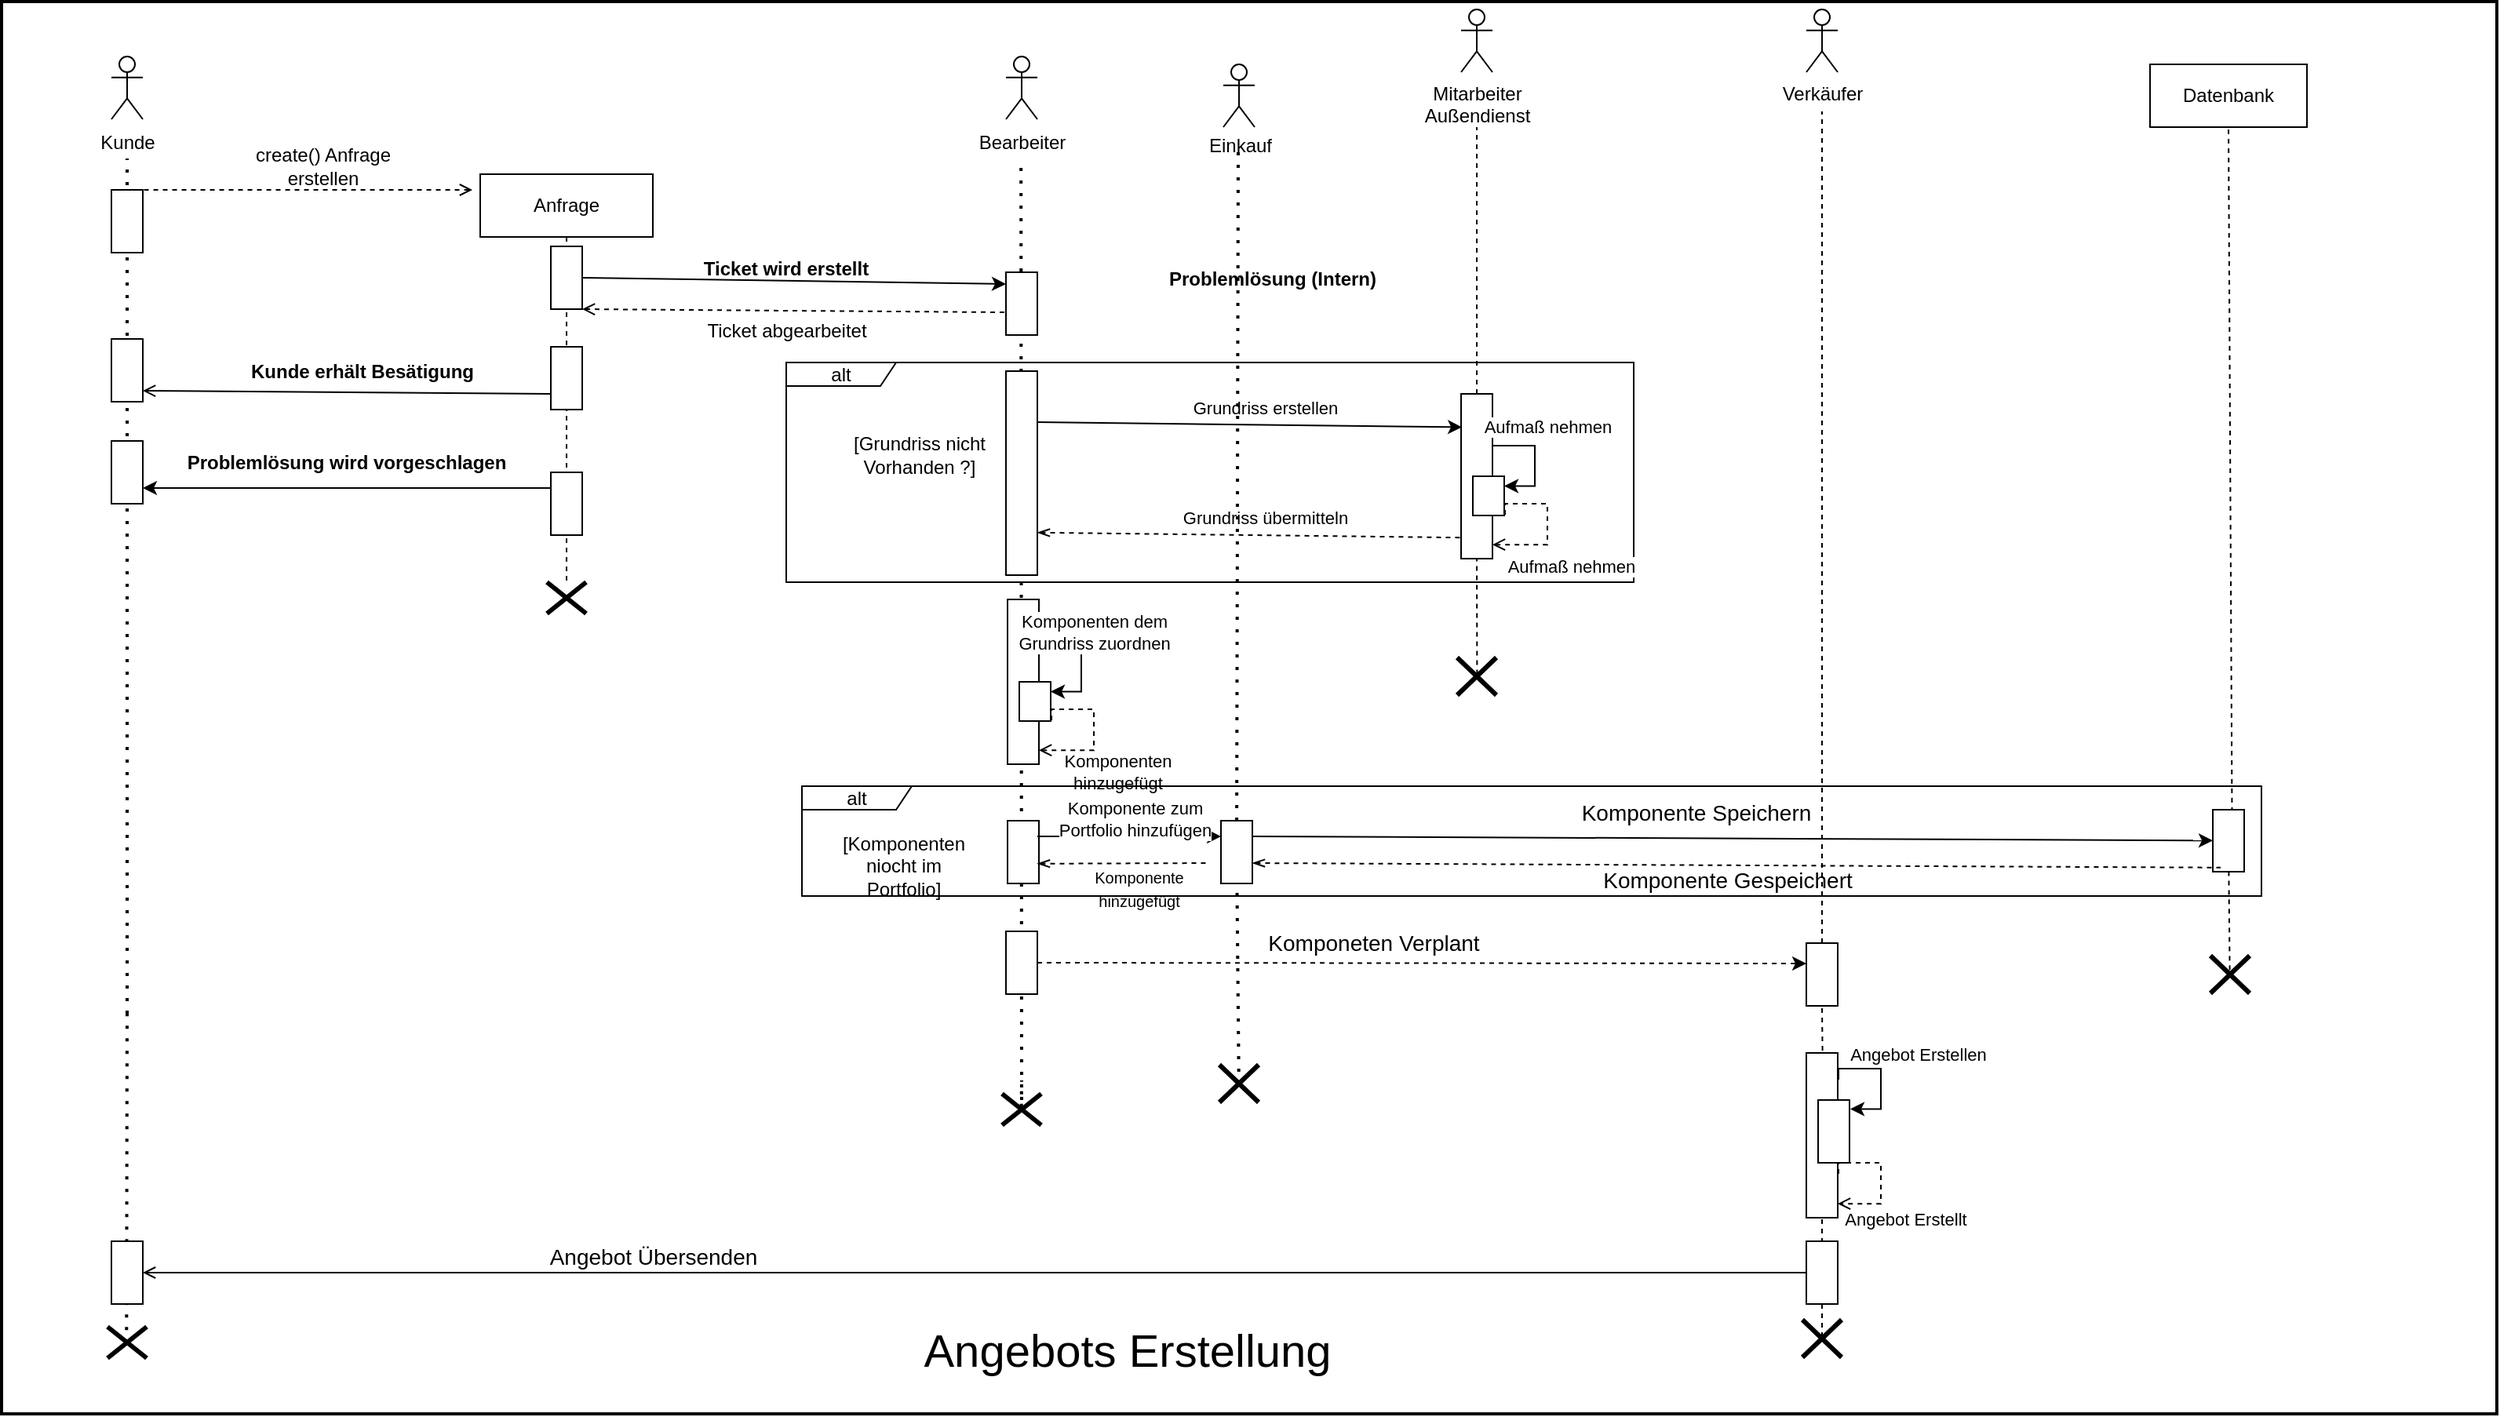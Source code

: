 <mxfile version="17.2.4" type="device"><diagram id="wr0YkZAZCnPxzqh3T25u" name="Seite-1"><mxGraphModel dx="1422" dy="3201" grid="1" gridSize="10" guides="1" tooltips="1" connect="1" arrows="1" fold="1" page="1" pageScale="1" pageWidth="1654" pageHeight="2336" math="0" shadow="0"><root><mxCell id="0"/><mxCell id="1" parent="0"/><mxCell id="-f6rNa9vto1YlidI9Sp3-125" value="" style="rounded=0;whiteSpace=wrap;html=1;fontSize=14;strokeWidth=2;" parent="1" vertex="1"><mxGeometry x="20" width="1590" height="900" as="geometry"/></mxCell><mxCell id="-f6rNa9vto1YlidI9Sp3-41" value="alt" style="shape=umlFrame;whiteSpace=wrap;html=1;width=70;height=15;" parent="1" vertex="1"><mxGeometry x="520" y="230" width="540" height="140" as="geometry"/></mxCell><mxCell id="-f6rNa9vto1YlidI9Sp3-31" value="" style="endArrow=none;dashed=1;html=1;dashPattern=1 3;strokeWidth=2;rounded=0;" parent="1" edge="1"><mxGeometry width="50" height="50" relative="1" as="geometry"><mxPoint x="670" y="700" as="sourcePoint"/><mxPoint x="669.58" y="100" as="targetPoint"/></mxGeometry></mxCell><mxCell id="-f6rNa9vto1YlidI9Sp3-4" value="" style="endArrow=none;dashed=1;html=1;dashPattern=1 3;strokeWidth=2;rounded=0;" parent="1" edge="1"><mxGeometry width="50" height="50" relative="1" as="geometry"><mxPoint x="100" y="645" as="sourcePoint"/><mxPoint x="100" y="100" as="targetPoint"/></mxGeometry></mxCell><mxCell id="dDj2Ysvn2Hclz_suaQed-13" value="Anfrage" style="shape=umlLifeline;perimeter=lifelinePerimeter;whiteSpace=wrap;html=1;container=0;collapsible=0;recursiveResize=0;outlineConnect=0;" parent="1" vertex="1"><mxGeometry x="325" y="110" width="110" height="260" as="geometry"/></mxCell><mxCell id="dDj2Ysvn2Hclz_suaQed-22" value="Ticket wird erstellt " style="text;align=center;fontStyle=1;verticalAlign=middle;spacingLeft=3;spacingRight=3;strokeColor=none;rotatable=0;points=[[0,0.5],[1,0.5]];portConstraint=eastwest;" parent="1" vertex="1"><mxGeometry x="480" y="156.5" width="80" height="26" as="geometry"/></mxCell><mxCell id="KSNLaK2aIfg9NiH7PBLn-9" value="" style="endArrow=open;html=1;rounded=0;exitX=0.75;exitY=1;exitDx=0;exitDy=0;endFill=0;" parent="1" source="KSNLaK2aIfg9NiH7PBLn-2" edge="1"><mxGeometry width="50" height="50" relative="1" as="geometry"><mxPoint x="379.5" y="248" as="sourcePoint"/><mxPoint x="110" y="248" as="targetPoint"/></mxGeometry></mxCell><mxCell id="KSNLaK2aIfg9NiH7PBLn-10" value="Kunde erhält Besätigung" style="text;align=center;fontStyle=1;verticalAlign=middle;spacingLeft=3;spacingRight=3;strokeColor=none;rotatable=0;points=[[0,0.5],[1,0.5]];portConstraint=eastwest;" parent="1" vertex="1"><mxGeometry x="210" y="222" width="80" height="26" as="geometry"/></mxCell><mxCell id="KSNLaK2aIfg9NiH7PBLn-35" value="Problemlösung wird vorgeschlagen" style="text;align=center;fontStyle=1;verticalAlign=middle;spacingLeft=3;spacingRight=3;strokeColor=none;rotatable=0;points=[[0,0.5],[1,0.5]];portConstraint=eastwest;" parent="1" vertex="1"><mxGeometry x="200" y="280" width="80" height="26" as="geometry"/></mxCell><mxCell id="KSNLaK2aIfg9NiH7PBLn-72" value="" style="endArrow=none;dashed=1;html=1;rounded=0;entryX=0.5;entryY=1;entryDx=0;entryDy=0;startArrow=none;" parent="1" source="KSNLaK2aIfg9NiH7PBLn-74" edge="1"><mxGeometry width="50" height="50" relative="1" as="geometry"><mxPoint x="960" y="600" as="sourcePoint"/><mxPoint x="960" y="80" as="targetPoint"/></mxGeometry></mxCell><mxCell id="KSNLaK2aIfg9NiH7PBLn-73" value="" style="endArrow=classic;html=1;rounded=0;exitX=0.25;exitY=0;exitDx=0;exitDy=0;entryX=0.202;entryY=0.971;entryDx=0;entryDy=0;entryPerimeter=0;" parent="1" source="KSNLaK2aIfg9NiH7PBLn-15" target="KSNLaK2aIfg9NiH7PBLn-74" edge="1"><mxGeometry width="50" height="50" relative="1" as="geometry"><mxPoint x="670" y="292.5" as="sourcePoint"/><mxPoint x="940" y="280" as="targetPoint"/></mxGeometry></mxCell><mxCell id="-f6rNa9vto1YlidI9Sp3-42" value="Grundriss erstellen" style="edgeLabel;html=1;align=center;verticalAlign=middle;resizable=0;points=[];" parent="KSNLaK2aIfg9NiH7PBLn-73" vertex="1" connectable="0"><mxGeometry x="0.075" y="-3" relative="1" as="geometry"><mxPoint x="-1" y="-14" as="offset"/></mxGeometry></mxCell><mxCell id="KSNLaK2aIfg9NiH7PBLn-80" value="" style="endArrow=none;dashed=1;html=1;rounded=0;exitX=0.492;exitY=0.383;exitDx=0;exitDy=0;exitPerimeter=0;startArrow=none;" parent="1" source="KSNLaK2aIfg9NiH7PBLn-95" edge="1"><mxGeometry width="50" height="50" relative="1" as="geometry"><mxPoint x="1439" y="600" as="sourcePoint"/><mxPoint x="1439" y="80" as="targetPoint"/></mxGeometry></mxCell><mxCell id="KSNLaK2aIfg9NiH7PBLn-81" value="" style="rounded=0;whiteSpace=wrap;html=1;" parent="1" vertex="1"><mxGeometry x="1389" y="40" width="100" height="40" as="geometry"/></mxCell><mxCell id="KSNLaK2aIfg9NiH7PBLn-82" value="Datenbank" style="text;html=1;strokeColor=none;fillColor=none;align=center;verticalAlign=middle;whiteSpace=wrap;rounded=0;" parent="1" vertex="1"><mxGeometry x="1409" y="45" width="60" height="30" as="geometry"/></mxCell><mxCell id="KSNLaK2aIfg9NiH7PBLn-84" value="" style="endArrow=none;dashed=1;html=1;rounded=0;exitX=0.508;exitY=0.45;exitDx=0;exitDy=0;exitPerimeter=0;entryX=1;entryY=0.5;entryDx=0;entryDy=0;" parent="1" source="-f6rNa9vto1YlidI9Sp3-13" target="KSNLaK2aIfg9NiH7PBLn-74" edge="1"><mxGeometry width="50" height="50" relative="1" as="geometry"><mxPoint x="960" y="600" as="sourcePoint"/><mxPoint x="960" y="355" as="targetPoint"/></mxGeometry></mxCell><mxCell id="KSNLaK2aIfg9NiH7PBLn-110" value="[Grundriss nicht Vorhanden ?]" style="text;html=1;strokeColor=none;fillColor=none;align=center;verticalAlign=middle;whiteSpace=wrap;rounded=0;" parent="1" vertex="1"><mxGeometry x="560" y="278" width="90" height="22" as="geometry"/></mxCell><mxCell id="dDj2Ysvn2Hclz_suaQed-23" value="" style="html=1;rotation=90;" parent="1" vertex="1"><mxGeometry x="80" y="130" width="40" height="20" as="geometry"/></mxCell><mxCell id="KSNLaK2aIfg9NiH7PBLn-12" value="" style="html=1;rotation=90;" parent="1" vertex="1"><mxGeometry x="80" y="225" width="40" height="20" as="geometry"/></mxCell><mxCell id="KSNLaK2aIfg9NiH7PBLn-25" value="" style="html=1;rotation=90;" parent="1" vertex="1"><mxGeometry x="80" y="290" width="40" height="20" as="geometry"/></mxCell><mxCell id="KSNLaK2aIfg9NiH7PBLn-34" value="" style="endArrow=classic;html=1;rounded=0;" parent="1" edge="1"><mxGeometry width="50" height="50" relative="1" as="geometry"><mxPoint x="370" y="310" as="sourcePoint"/><mxPoint x="110" y="310" as="targetPoint"/></mxGeometry></mxCell><mxCell id="-f6rNa9vto1YlidI9Sp3-1" value="" style="shape=umlActor;verticalLabelPosition=bottom;verticalAlign=top;html=1;outlineConnect=0;" parent="1" vertex="1"><mxGeometry x="90" y="35" width="20" height="40" as="geometry"/></mxCell><mxCell id="-f6rNa9vto1YlidI9Sp3-7" value="Kunde" style="text;html=1;align=center;verticalAlign=middle;resizable=0;points=[];autosize=1;strokeColor=none;fillColor=none;" parent="1" vertex="1"><mxGeometry x="75" y="80" width="50" height="20" as="geometry"/></mxCell><mxCell id="-f6rNa9vto1YlidI9Sp3-10" value="" style="shape=umlDestroy;whiteSpace=wrap;html=1;strokeWidth=3;" parent="1" vertex="1"><mxGeometry x="87.5" y="844.5" width="25" height="20" as="geometry"/></mxCell><mxCell id="-f6rNa9vto1YlidI9Sp3-11" value="" style="shape=umlDestroy;whiteSpace=wrap;html=1;strokeWidth=3;" parent="1" vertex="1"><mxGeometry x="367.5" y="370" width="25" height="20" as="geometry"/></mxCell><mxCell id="-f6rNa9vto1YlidI9Sp3-12" value="" style="shape=umlDestroy;whiteSpace=wrap;html=1;strokeWidth=3;" parent="1" vertex="1"><mxGeometry x="657.5" y="696" width="25" height="20" as="geometry"/></mxCell><mxCell id="-f6rNa9vto1YlidI9Sp3-13" value="" style="shape=umlDestroy;whiteSpace=wrap;html=1;strokeWidth=3;" parent="1" vertex="1"><mxGeometry x="947.5" y="418" width="25" height="24" as="geometry"/></mxCell><mxCell id="-f6rNa9vto1YlidI9Sp3-16" value="" style="endArrow=none;dashed=1;html=1;dashPattern=1 3;strokeWidth=2;rounded=0;entryX=1;entryY=0.5;entryDx=0;entryDy=0;exitX=0.492;exitY=0.42;exitDx=0;exitDy=0;exitPerimeter=0;" parent="1" source="-f6rNa9vto1YlidI9Sp3-12" edge="1"><mxGeometry width="50" height="50" relative="1" as="geometry"><mxPoint x="750" y="720" as="sourcePoint"/><mxPoint x="670" y="687.5" as="targetPoint"/></mxGeometry></mxCell><mxCell id="-f6rNa9vto1YlidI9Sp3-19" value="" style="endArrow=none;dashed=1;html=1;dashPattern=1 3;strokeWidth=2;rounded=0;exitX=0.485;exitY=0.508;exitDx=0;exitDy=0;exitPerimeter=0;" parent="1" source="-f6rNa9vto1YlidI9Sp3-10" edge="1"><mxGeometry width="50" height="50" relative="1" as="geometry"><mxPoint x="100" y="790" as="sourcePoint"/><mxPoint x="100" y="640" as="targetPoint"/></mxGeometry></mxCell><mxCell id="-f6rNa9vto1YlidI9Sp3-21" value="" style="shape=umlDestroy;whiteSpace=wrap;html=1;strokeWidth=3;" parent="1" vertex="1"><mxGeometry x="1427.5" y="608" width="25" height="24" as="geometry"/></mxCell><mxCell id="dDj2Ysvn2Hclz_suaQed-24" value="" style="html=1;rotation=90;" parent="1" vertex="1"><mxGeometry x="360" y="166" width="40" height="20" as="geometry"/></mxCell><mxCell id="KSNLaK2aIfg9NiH7PBLn-2" value="" style="html=1;rotation=90;" parent="1" vertex="1"><mxGeometry x="360" y="230" width="40" height="20" as="geometry"/></mxCell><mxCell id="KSNLaK2aIfg9NiH7PBLn-18" value="" style="html=1;rotation=90;" parent="1" vertex="1"><mxGeometry x="360" y="310" width="40" height="20" as="geometry"/></mxCell><mxCell id="-f6rNa9vto1YlidI9Sp3-24" value="" style="endArrow=none;html=1;rounded=0;startArrow=open;startFill=0;endFill=0;dashed=1;entryX=0;entryY=0;entryDx=0;entryDy=0;" parent="1" target="dDj2Ysvn2Hclz_suaQed-23" edge="1"><mxGeometry width="50" height="50" relative="1" as="geometry"><mxPoint x="320" y="120" as="sourcePoint"/><mxPoint x="80" y="110" as="targetPoint"/></mxGeometry></mxCell><mxCell id="-f6rNa9vto1YlidI9Sp3-27" value="create() Anfrage erstellen" style="text;html=1;strokeColor=none;fillColor=none;align=center;verticalAlign=middle;whiteSpace=wrap;rounded=0;" parent="1" vertex="1"><mxGeometry x="160" y="90" width="130" height="30" as="geometry"/></mxCell><mxCell id="-f6rNa9vto1YlidI9Sp3-28" value="" style="shape=umlActor;verticalLabelPosition=bottom;verticalAlign=top;html=1;outlineConnect=0;" parent="1" vertex="1"><mxGeometry x="660" y="35" width="20" height="40" as="geometry"/></mxCell><mxCell id="KSNLaK2aIfg9NiH7PBLn-14" value="" style="html=1;rotation=90;" parent="1" vertex="1"><mxGeometry x="650" y="182.5" width="40" height="20" as="geometry"/></mxCell><mxCell id="KSNLaK2aIfg9NiH7PBLn-15" value="" style="html=1;rotation=90;" parent="1" vertex="1"><mxGeometry x="605" y="290.5" width="130" height="20" as="geometry"/></mxCell><mxCell id="KSNLaK2aIfg9NiH7PBLn-20" value="Problemlösung (Intern) " style="text;align=center;fontStyle=1;verticalAlign=middle;spacingLeft=3;spacingRight=3;strokeColor=none;rotatable=0;points=[[0,0.5],[1,0.5]];portConstraint=eastwest;" parent="1" vertex="1"><mxGeometry x="790" y="163" width="80" height="26" as="geometry"/></mxCell><mxCell id="KSNLaK2aIfg9NiH7PBLn-47" value="" style="html=1;rotation=90;" parent="1" vertex="1"><mxGeometry x="650" y="602.5" width="40" height="20" as="geometry"/></mxCell><mxCell id="-f6rNa9vto1YlidI9Sp3-32" value="Bearbeiter" style="text;html=1;align=center;verticalAlign=middle;resizable=0;points=[];autosize=1;strokeColor=none;fillColor=none;" parent="1" vertex="1"><mxGeometry x="635" y="80" width="70" height="20" as="geometry"/></mxCell><mxCell id="-f6rNa9vto1YlidI9Sp3-33" value="" style="endArrow=open;html=1;rounded=0;startArrow=none;startFill=0;endFill=0;dashed=1;entryX=1;entryY=0;entryDx=0;entryDy=0;exitX=0.638;exitY=1.05;exitDx=0;exitDy=0;exitPerimeter=0;" parent="1" source="KSNLaK2aIfg9NiH7PBLn-14" target="dDj2Ysvn2Hclz_suaQed-24" edge="1"><mxGeometry width="50" height="50" relative="1" as="geometry"><mxPoint x="330" y="130" as="sourcePoint"/><mxPoint x="120.0" y="130.0" as="targetPoint"/></mxGeometry></mxCell><mxCell id="-f6rNa9vto1YlidI9Sp3-34" value="" style="endArrow=classic;html=1;rounded=0;exitX=0.5;exitY=0;exitDx=0;exitDy=0;entryX=0.188;entryY=1;entryDx=0;entryDy=0;entryPerimeter=0;" parent="1" source="dDj2Ysvn2Hclz_suaQed-24" target="KSNLaK2aIfg9NiH7PBLn-14" edge="1"><mxGeometry width="50" height="50" relative="1" as="geometry"><mxPoint x="560" y="200" as="sourcePoint"/><mxPoint x="610" y="150" as="targetPoint"/></mxGeometry></mxCell><mxCell id="-f6rNa9vto1YlidI9Sp3-36" value="Ticket abgearbeitet&lt;br&gt;" style="text;html=1;align=center;verticalAlign=middle;resizable=0;points=[];autosize=1;strokeColor=none;fillColor=none;" parent="1" vertex="1"><mxGeometry x="460" y="200" width="120" height="20" as="geometry"/></mxCell><mxCell id="KSNLaK2aIfg9NiH7PBLn-74" value="" style="html=1;rotation=90;" parent="1" vertex="1"><mxGeometry x="907.5" y="292.5" width="105" height="20" as="geometry"/></mxCell><mxCell id="-f6rNa9vto1YlidI9Sp3-45" value="Mitarbeiter&lt;br&gt;Außendienst" style="shape=umlActor;verticalLabelPosition=bottom;verticalAlign=top;html=1;outlineConnect=0;" parent="1" vertex="1"><mxGeometry x="950" y="5" width="20" height="40" as="geometry"/></mxCell><mxCell id="-f6rNa9vto1YlidI9Sp3-51" value="" style="edgeStyle=orthogonalEdgeStyle;rounded=0;orthogonalLoop=1;jettySize=auto;html=1;startArrow=none;startFill=0;endArrow=classic;endFill=1;entryX=0.25;entryY=0;entryDx=0;entryDy=0;" parent="1" target="-f6rNa9vto1YlidI9Sp3-49" edge="1"><mxGeometry relative="1" as="geometry"><mxPoint x="970" y="290" as="sourcePoint"/><Array as="points"><mxPoint x="970" y="283"/><mxPoint x="997" y="283"/><mxPoint x="997" y="309"/></Array></mxGeometry></mxCell><mxCell id="-f6rNa9vto1YlidI9Sp3-52" value="Aufmaß nehmen" style="edgeLabel;html=1;align=center;verticalAlign=middle;resizable=0;points=[];" parent="-f6rNa9vto1YlidI9Sp3-51" vertex="1" connectable="0"><mxGeometry x="-0.005" relative="1" as="geometry"><mxPoint x="8" y="-18" as="offset"/></mxGeometry></mxCell><mxCell id="-f6rNa9vto1YlidI9Sp3-49" value="" style="html=1;rotation=90;" parent="1" vertex="1"><mxGeometry x="955" y="305" width="25" height="20" as="geometry"/></mxCell><mxCell id="-f6rNa9vto1YlidI9Sp3-53" value="" style="edgeStyle=orthogonalEdgeStyle;rounded=0;orthogonalLoop=1;jettySize=auto;html=1;startArrow=none;startFill=0;endArrow=open;endFill=0;entryX=0.915;entryY=0;entryDx=0;entryDy=0;entryPerimeter=0;dashed=1;" parent="1" target="KSNLaK2aIfg9NiH7PBLn-74" edge="1"><mxGeometry relative="1" as="geometry"><mxPoint x="978" y="327" as="sourcePoint"/><mxPoint x="985.5" y="345.75" as="targetPoint"/><Array as="points"><mxPoint x="978" y="320"/><mxPoint x="1005" y="320"/><mxPoint x="1005" y="346"/></Array></mxGeometry></mxCell><mxCell id="-f6rNa9vto1YlidI9Sp3-54" value="Aufmaß nehmen" style="edgeLabel;html=1;align=center;verticalAlign=middle;resizable=0;points=[];" parent="-f6rNa9vto1YlidI9Sp3-53" vertex="1" connectable="0"><mxGeometry x="-0.005" relative="1" as="geometry"><mxPoint x="15" y="26" as="offset"/></mxGeometry></mxCell><mxCell id="-f6rNa9vto1YlidI9Sp3-55" value="" style="endArrow=none;html=1;rounded=0;exitX=0.25;exitY=0;exitDx=0;exitDy=0;entryX=0.202;entryY=0.971;entryDx=0;entryDy=0;entryPerimeter=0;dashed=1;startArrow=openThin;startFill=0;endFill=0;" parent="1" edge="1"><mxGeometry width="50" height="50" relative="1" as="geometry"><mxPoint x="680" y="338.39" as="sourcePoint"/><mxPoint x="950.58" y="341.6" as="targetPoint"/></mxGeometry></mxCell><mxCell id="-f6rNa9vto1YlidI9Sp3-56" value="Grundriss übermitteln" style="edgeLabel;html=1;align=center;verticalAlign=middle;resizable=0;points=[];" parent="-f6rNa9vto1YlidI9Sp3-55" vertex="1" connectable="0"><mxGeometry x="0.075" y="-3" relative="1" as="geometry"><mxPoint x="-1" y="-14" as="offset"/></mxGeometry></mxCell><mxCell id="-f6rNa9vto1YlidI9Sp3-58" value="" style="html=1;rotation=90;" parent="1" vertex="1"><mxGeometry x="618.5" y="423.5" width="105" height="20" as="geometry"/></mxCell><mxCell id="-f6rNa9vto1YlidI9Sp3-59" value="" style="edgeStyle=orthogonalEdgeStyle;rounded=0;orthogonalLoop=1;jettySize=auto;html=1;startArrow=none;startFill=0;endArrow=classic;endFill=1;entryX=0.25;entryY=0;entryDx=0;entryDy=0;" parent="1" target="-f6rNa9vto1YlidI9Sp3-61" edge="1"><mxGeometry relative="1" as="geometry"><mxPoint x="681" y="421" as="sourcePoint"/><Array as="points"><mxPoint x="681" y="414"/><mxPoint x="708" y="414"/><mxPoint x="708" y="440"/></Array></mxGeometry></mxCell><mxCell id="-f6rNa9vto1YlidI9Sp3-60" value="Komponenten dem &lt;br&gt;Grundriss zuordnen" style="edgeLabel;html=1;align=center;verticalAlign=middle;resizable=0;points=[];" parent="-f6rNa9vto1YlidI9Sp3-59" vertex="1" connectable="0"><mxGeometry x="-0.005" relative="1" as="geometry"><mxPoint x="8" y="-18" as="offset"/></mxGeometry></mxCell><mxCell id="-f6rNa9vto1YlidI9Sp3-61" value="" style="html=1;rotation=90;" parent="1" vertex="1"><mxGeometry x="666" y="436" width="25" height="20" as="geometry"/></mxCell><mxCell id="-f6rNa9vto1YlidI9Sp3-62" value="" style="edgeStyle=orthogonalEdgeStyle;rounded=0;orthogonalLoop=1;jettySize=auto;html=1;startArrow=none;startFill=0;endArrow=open;endFill=0;entryX=0.915;entryY=0;entryDx=0;entryDy=0;entryPerimeter=0;dashed=1;" parent="1" target="-f6rNa9vto1YlidI9Sp3-58" edge="1"><mxGeometry relative="1" as="geometry"><mxPoint x="689" y="458" as="sourcePoint"/><mxPoint x="696.5" y="476.75" as="targetPoint"/><Array as="points"><mxPoint x="689" y="451"/><mxPoint x="716" y="451"/><mxPoint x="716" y="477"/></Array></mxGeometry></mxCell><mxCell id="-f6rNa9vto1YlidI9Sp3-63" value="Komponenten &lt;br&gt;hinzugefügt" style="edgeLabel;html=1;align=center;verticalAlign=middle;resizable=0;points=[];" parent="-f6rNa9vto1YlidI9Sp3-62" vertex="1" connectable="0"><mxGeometry x="-0.005" relative="1" as="geometry"><mxPoint x="15" y="26" as="offset"/></mxGeometry></mxCell><mxCell id="-f6rNa9vto1YlidI9Sp3-71" value="alt" style="shape=umlFrame;whiteSpace=wrap;html=1;width=70;height=15;" parent="1" vertex="1"><mxGeometry x="530" y="500" width="930" height="70" as="geometry"/></mxCell><mxCell id="-f6rNa9vto1YlidI9Sp3-73" value="[Komponenten niocht im Portfolio]" style="text;html=1;strokeColor=none;fillColor=none;align=center;verticalAlign=middle;whiteSpace=wrap;rounded=0;" parent="1" vertex="1"><mxGeometry x="550" y="540" width="90" height="22" as="geometry"/></mxCell><mxCell id="-f6rNa9vto1YlidI9Sp3-74" value="" style="shape=umlActor;verticalLabelPosition=bottom;verticalAlign=top;html=1;outlineConnect=0;" parent="1" vertex="1"><mxGeometry x="798.5" y="40" width="20" height="40" as="geometry"/></mxCell><mxCell id="-f6rNa9vto1YlidI9Sp3-75" value="Einkauf" style="text;html=1;align=center;verticalAlign=middle;resizable=0;points=[];autosize=1;strokeColor=none;fillColor=none;" parent="1" vertex="1"><mxGeometry x="778.5" y="82" width="60" height="20" as="geometry"/></mxCell><mxCell id="-f6rNa9vto1YlidI9Sp3-76" value="" style="endArrow=none;dashed=1;html=1;dashPattern=1 3;strokeWidth=2;rounded=0;startArrow=none;" parent="1" source="-f6rNa9vto1YlidI9Sp3-79" edge="1"><mxGeometry width="50" height="50" relative="1" as="geometry"><mxPoint x="808.42" y="690" as="sourcePoint"/><mxPoint x="808.0" y="90" as="targetPoint"/></mxGeometry></mxCell><mxCell id="-f6rNa9vto1YlidI9Sp3-77" value="" style="shape=umlDestroy;whiteSpace=wrap;html=1;strokeWidth=3;" parent="1" vertex="1"><mxGeometry x="796" y="677.5" width="25" height="24" as="geometry"/></mxCell><mxCell id="-f6rNa9vto1YlidI9Sp3-78" value="" style="html=1;rotation=90;" parent="1" vertex="1"><mxGeometry x="651" y="532" width="40" height="20" as="geometry"/></mxCell><mxCell id="-f6rNa9vto1YlidI9Sp3-79" value="" style="html=1;rotation=90;" parent="1" vertex="1"><mxGeometry x="787" y="532" width="40" height="20" as="geometry"/></mxCell><mxCell id="-f6rNa9vto1YlidI9Sp3-80" value="" style="endArrow=none;dashed=1;html=1;dashPattern=1 3;strokeWidth=2;rounded=0;" parent="1" target="-f6rNa9vto1YlidI9Sp3-79" edge="1"><mxGeometry width="50" height="50" relative="1" as="geometry"><mxPoint x="808.42" y="690" as="sourcePoint"/><mxPoint x="808" y="90" as="targetPoint"/></mxGeometry></mxCell><mxCell id="-f6rNa9vto1YlidI9Sp3-81" value="" style="endArrow=classic;html=1;rounded=0;entryX=0.25;entryY=1;entryDx=0;entryDy=0;" parent="1" target="-f6rNa9vto1YlidI9Sp3-79" edge="1"><mxGeometry width="50" height="50" relative="1" as="geometry"><mxPoint x="680" y="532" as="sourcePoint"/><mxPoint x="953.08" y="532" as="targetPoint"/></mxGeometry></mxCell><mxCell id="-f6rNa9vto1YlidI9Sp3-82" value="Komponente zum &lt;br&gt;Portfolio hinzufügen" style="edgeLabel;html=1;align=center;verticalAlign=middle;resizable=0;points=[];" parent="-f6rNa9vto1YlidI9Sp3-81" vertex="1" connectable="0"><mxGeometry x="0.075" y="-3" relative="1" as="geometry"><mxPoint x="-1" y="-14" as="offset"/></mxGeometry></mxCell><mxCell id="-f6rNa9vto1YlidI9Sp3-83" value="" style="endArrow=none;html=1;rounded=0;exitX=0.25;exitY=0;exitDx=0;exitDy=0;dashed=1;startArrow=openThin;startFill=0;endFill=0;" parent="1" edge="1"><mxGeometry width="50" height="50" relative="1" as="geometry"><mxPoint x="680" y="549.4" as="sourcePoint"/><mxPoint x="790" y="549" as="targetPoint"/></mxGeometry></mxCell><mxCell id="-f6rNa9vto1YlidI9Sp3-85" value="&lt;font style=&quot;font-size: 10px&quot;&gt;Komponente hinzugefügt&lt;/font&gt;" style="text;html=1;strokeColor=none;fillColor=none;align=center;verticalAlign=middle;whiteSpace=wrap;rounded=0;" parent="1" vertex="1"><mxGeometry x="700" y="550" width="90" height="30" as="geometry"/></mxCell><mxCell id="-f6rNa9vto1YlidI9Sp3-89" value="" style="endArrow=classic;html=1;rounded=0;exitX=0.5;exitY=0;exitDx=0;exitDy=0;entryX=0.75;entryY=1;entryDx=0;entryDy=0;" parent="1" edge="1"><mxGeometry width="50" height="50" relative="1" as="geometry"><mxPoint x="817.0" y="532" as="sourcePoint"/><mxPoint x="1429" y="534.625" as="targetPoint"/></mxGeometry></mxCell><mxCell id="KSNLaK2aIfg9NiH7PBLn-95" value="" style="html=1;rotation=90;" parent="1" vertex="1"><mxGeometry x="1419.25" y="524.75" width="39.5" height="20" as="geometry"/></mxCell><mxCell id="-f6rNa9vto1YlidI9Sp3-90" value="" style="endArrow=none;dashed=1;html=1;rounded=0;exitX=0.492;exitY=0.383;exitDx=0;exitDy=0;exitPerimeter=0;" parent="1" source="-f6rNa9vto1YlidI9Sp3-21" target="KSNLaK2aIfg9NiH7PBLn-95" edge="1"><mxGeometry width="50" height="50" relative="1" as="geometry"><mxPoint x="1439.8" y="617.192" as="sourcePoint"/><mxPoint x="1439" y="80" as="targetPoint"/></mxGeometry></mxCell><mxCell id="-f6rNa9vto1YlidI9Sp3-92" value="" style="endArrow=none;html=1;rounded=0;exitX=0;exitY=0.25;exitDx=0;exitDy=0;dashed=1;startArrow=openThin;startFill=0;endFill=0;entryX=0.25;entryY=1;entryDx=0;entryDy=0;" parent="1" edge="1"><mxGeometry width="50" height="50" relative="1" as="geometry"><mxPoint x="817.0" y="549" as="sourcePoint"/><mxPoint x="1434" y="551.875" as="targetPoint"/></mxGeometry></mxCell><mxCell id="-f6rNa9vto1YlidI9Sp3-93" value="Komponente Speichern" style="text;html=1;strokeColor=none;fillColor=none;align=center;verticalAlign=middle;whiteSpace=wrap;rounded=0;fontSize=14;" parent="1" vertex="1"><mxGeometry x="1020" y="502" width="160" height="30" as="geometry"/></mxCell><mxCell id="-f6rNa9vto1YlidI9Sp3-94" value="Komponente Gespeichert" style="text;html=1;strokeColor=none;fillColor=none;align=center;verticalAlign=middle;whiteSpace=wrap;rounded=0;fontSize=14;" parent="1" vertex="1"><mxGeometry x="1030" y="544.75" width="180" height="30" as="geometry"/></mxCell><mxCell id="-f6rNa9vto1YlidI9Sp3-95" value="Verkäufer" style="shape=umlActor;verticalLabelPosition=bottom;verticalAlign=top;html=1;outlineConnect=0;" parent="1" vertex="1"><mxGeometry x="1170" y="5" width="20" height="40" as="geometry"/></mxCell><mxCell id="-f6rNa9vto1YlidI9Sp3-98" value="" style="endArrow=none;dashed=1;html=1;rounded=0;entryX=0.5;entryY=1;entryDx=0;entryDy=0;startArrow=none;" parent="1" source="-f6rNa9vto1YlidI9Sp3-101" edge="1"><mxGeometry width="50" height="50" relative="1" as="geometry"><mxPoint x="1180" y="690" as="sourcePoint"/><mxPoint x="1180" y="70" as="targetPoint"/></mxGeometry></mxCell><mxCell id="-f6rNa9vto1YlidI9Sp3-99" value="" style="shape=umlDestroy;whiteSpace=wrap;html=1;strokeWidth=3;" parent="1" vertex="1"><mxGeometry x="1167.5" y="840" width="25" height="24" as="geometry"/></mxCell><mxCell id="-f6rNa9vto1YlidI9Sp3-100" value="" style="endArrow=classic;html=1;rounded=0;dashed=1;fontSize=14;exitX=0.5;exitY=0;exitDx=0;exitDy=0;" parent="1" source="KSNLaK2aIfg9NiH7PBLn-47" edge="1"><mxGeometry width="50" height="50" relative="1" as="geometry"><mxPoint x="990" y="650" as="sourcePoint"/><mxPoint x="1170" y="613" as="targetPoint"/></mxGeometry></mxCell><mxCell id="-f6rNa9vto1YlidI9Sp3-101" value="" style="html=1;rotation=90;" parent="1" vertex="1"><mxGeometry x="1160" y="610" width="40" height="20" as="geometry"/></mxCell><mxCell id="-f6rNa9vto1YlidI9Sp3-102" value="" style="endArrow=none;dashed=1;html=1;rounded=0;entryX=1;entryY=0.5;entryDx=0;entryDy=0;startArrow=none;exitX=0.5;exitY=0.458;exitDx=0;exitDy=0;exitPerimeter=0;" parent="1" source="-f6rNa9vto1YlidI9Sp3-106" target="-f6rNa9vto1YlidI9Sp3-101" edge="1"><mxGeometry width="50" height="50" relative="1" as="geometry"><mxPoint x="1180" y="820" as="sourcePoint"/><mxPoint x="1180" y="70" as="targetPoint"/></mxGeometry></mxCell><mxCell id="-f6rNa9vto1YlidI9Sp3-103" value="Komponeten Verplant" style="text;html=1;align=center;verticalAlign=middle;resizable=0;points=[];autosize=1;strokeColor=none;fillColor=none;fontSize=14;" parent="1" vertex="1"><mxGeometry x="818.5" y="590" width="150" height="20" as="geometry"/></mxCell><mxCell id="-f6rNa9vto1YlidI9Sp3-106" value="" style="html=1;rotation=90;" parent="1" vertex="1"><mxGeometry x="1127.5" y="712.5" width="105" height="20" as="geometry"/></mxCell><mxCell id="-f6rNa9vto1YlidI9Sp3-115" value="" style="endArrow=none;dashed=1;html=1;rounded=0;entryX=1;entryY=0.5;entryDx=0;entryDy=0;startArrow=none;exitX=0.5;exitY=0.458;exitDx=0;exitDy=0;exitPerimeter=0;" parent="1" source="-f6rNa9vto1YlidI9Sp3-99" target="-f6rNa9vto1YlidI9Sp3-106" edge="1"><mxGeometry width="50" height="50" relative="1" as="geometry"><mxPoint x="1180" y="850.992" as="sourcePoint"/><mxPoint x="1180" y="640" as="targetPoint"/></mxGeometry></mxCell><mxCell id="-f6rNa9vto1YlidI9Sp3-112" value="" style="group" parent="1" vertex="1" connectable="0"><mxGeometry x="1170" y="670" width="47.5" height="105" as="geometry"/></mxCell><mxCell id="-f6rNa9vto1YlidI9Sp3-105" value="" style="endArrow=none;dashed=1;html=1;rounded=0;entryX=1;entryY=0.5;entryDx=0;entryDy=0;startArrow=none;" parent="-f6rNa9vto1YlidI9Sp3-112" edge="1"><mxGeometry width="50" height="50" relative="1" as="geometry"><mxPoint x="35" y="43" as="sourcePoint"/><mxPoint x="35" y="43" as="targetPoint"/></mxGeometry></mxCell><mxCell id="-f6rNa9vto1YlidI9Sp3-110" value="" style="edgeStyle=orthogonalEdgeStyle;rounded=0;orthogonalLoop=1;jettySize=auto;html=1;startArrow=none;startFill=0;endArrow=open;endFill=0;entryX=0.915;entryY=0;entryDx=0;entryDy=0;entryPerimeter=0;dashed=1;" parent="-f6rNa9vto1YlidI9Sp3-112" target="-f6rNa9vto1YlidI9Sp3-106" edge="1"><mxGeometry relative="1" as="geometry"><mxPoint x="20.5" y="77" as="sourcePoint"/><mxPoint x="28" y="95.75" as="targetPoint"/><Array as="points"><mxPoint x="20.5" y="70"/><mxPoint x="47.5" y="70"/><mxPoint x="47.5" y="96"/></Array></mxGeometry></mxCell><mxCell id="-f6rNa9vto1YlidI9Sp3-111" value="Angebot Erstellt" style="edgeLabel;html=1;align=center;verticalAlign=middle;resizable=0;points=[];" parent="-f6rNa9vto1YlidI9Sp3-110" vertex="1" connectable="0"><mxGeometry x="-0.005" relative="1" as="geometry"><mxPoint x="15" y="26" as="offset"/></mxGeometry></mxCell><mxCell id="-f6rNa9vto1YlidI9Sp3-116" value="" style="edgeStyle=orthogonalEdgeStyle;rounded=0;orthogonalLoop=1;jettySize=auto;html=1;startArrow=none;startFill=0;endArrow=classic;endFill=1;entryX=0.25;entryY=0;entryDx=0;entryDy=0;" parent="-f6rNa9vto1YlidI9Sp3-112" edge="1"><mxGeometry relative="1" as="geometry"><mxPoint x="20.5" y="17" as="sourcePoint"/><mxPoint x="28" y="35.75" as="targetPoint"/><Array as="points"><mxPoint x="20.5" y="10"/><mxPoint x="47.5" y="10"/><mxPoint x="47.5" y="36"/></Array></mxGeometry></mxCell><mxCell id="-f6rNa9vto1YlidI9Sp3-117" value="Angebot Erstellen" style="edgeLabel;html=1;align=center;verticalAlign=middle;resizable=0;points=[];" parent="-f6rNa9vto1YlidI9Sp3-116" vertex="1" connectable="0"><mxGeometry x="-0.005" relative="1" as="geometry"><mxPoint x="23" y="-15" as="offset"/></mxGeometry></mxCell><mxCell id="-f6rNa9vto1YlidI9Sp3-118" value="" style="html=1;rotation=90;" parent="-f6rNa9vto1YlidI9Sp3-112" vertex="1"><mxGeometry x="-2.5" y="40" width="40" height="20" as="geometry"/></mxCell><mxCell id="-f6rNa9vto1YlidI9Sp3-119" value="" style="endArrow=open;html=1;rounded=0;fontSize=14;exitX=0.5;exitY=1;exitDx=0;exitDy=0;endFill=0;" parent="1" source="-f6rNa9vto1YlidI9Sp3-114" edge="1"><mxGeometry width="50" height="50" relative="1" as="geometry"><mxPoint x="1080" y="860" as="sourcePoint"/><mxPoint x="110" y="810" as="targetPoint"/></mxGeometry></mxCell><mxCell id="-f6rNa9vto1YlidI9Sp3-120" value="" style="html=1;rotation=90;" parent="1" vertex="1"><mxGeometry x="80" y="800" width="40" height="20" as="geometry"/></mxCell><mxCell id="-f6rNa9vto1YlidI9Sp3-121" value="Angebot Übersenden" style="text;html=1;align=center;verticalAlign=middle;resizable=0;points=[];autosize=1;strokeColor=none;fillColor=none;fontSize=14;" parent="1" vertex="1"><mxGeometry x="360" y="790" width="150" height="20" as="geometry"/></mxCell><mxCell id="-f6rNa9vto1YlidI9Sp3-114" value="" style="html=1;rotation=90;" parent="1" vertex="1"><mxGeometry x="1160" y="800" width="40" height="20" as="geometry"/></mxCell><mxCell id="-f6rNa9vto1YlidI9Sp3-127" value="&lt;font style=&quot;font-size: 29px&quot;&gt;Angebots Erstellung&lt;/font&gt;" style="text;html=1;strokeColor=none;fillColor=none;align=center;verticalAlign=middle;whiteSpace=wrap;rounded=0;fontSize=14;" parent="1" vertex="1"><mxGeometry x="573.5" y="844.5" width="326.5" height="30" as="geometry"/></mxCell></root></mxGraphModel></diagram></mxfile>